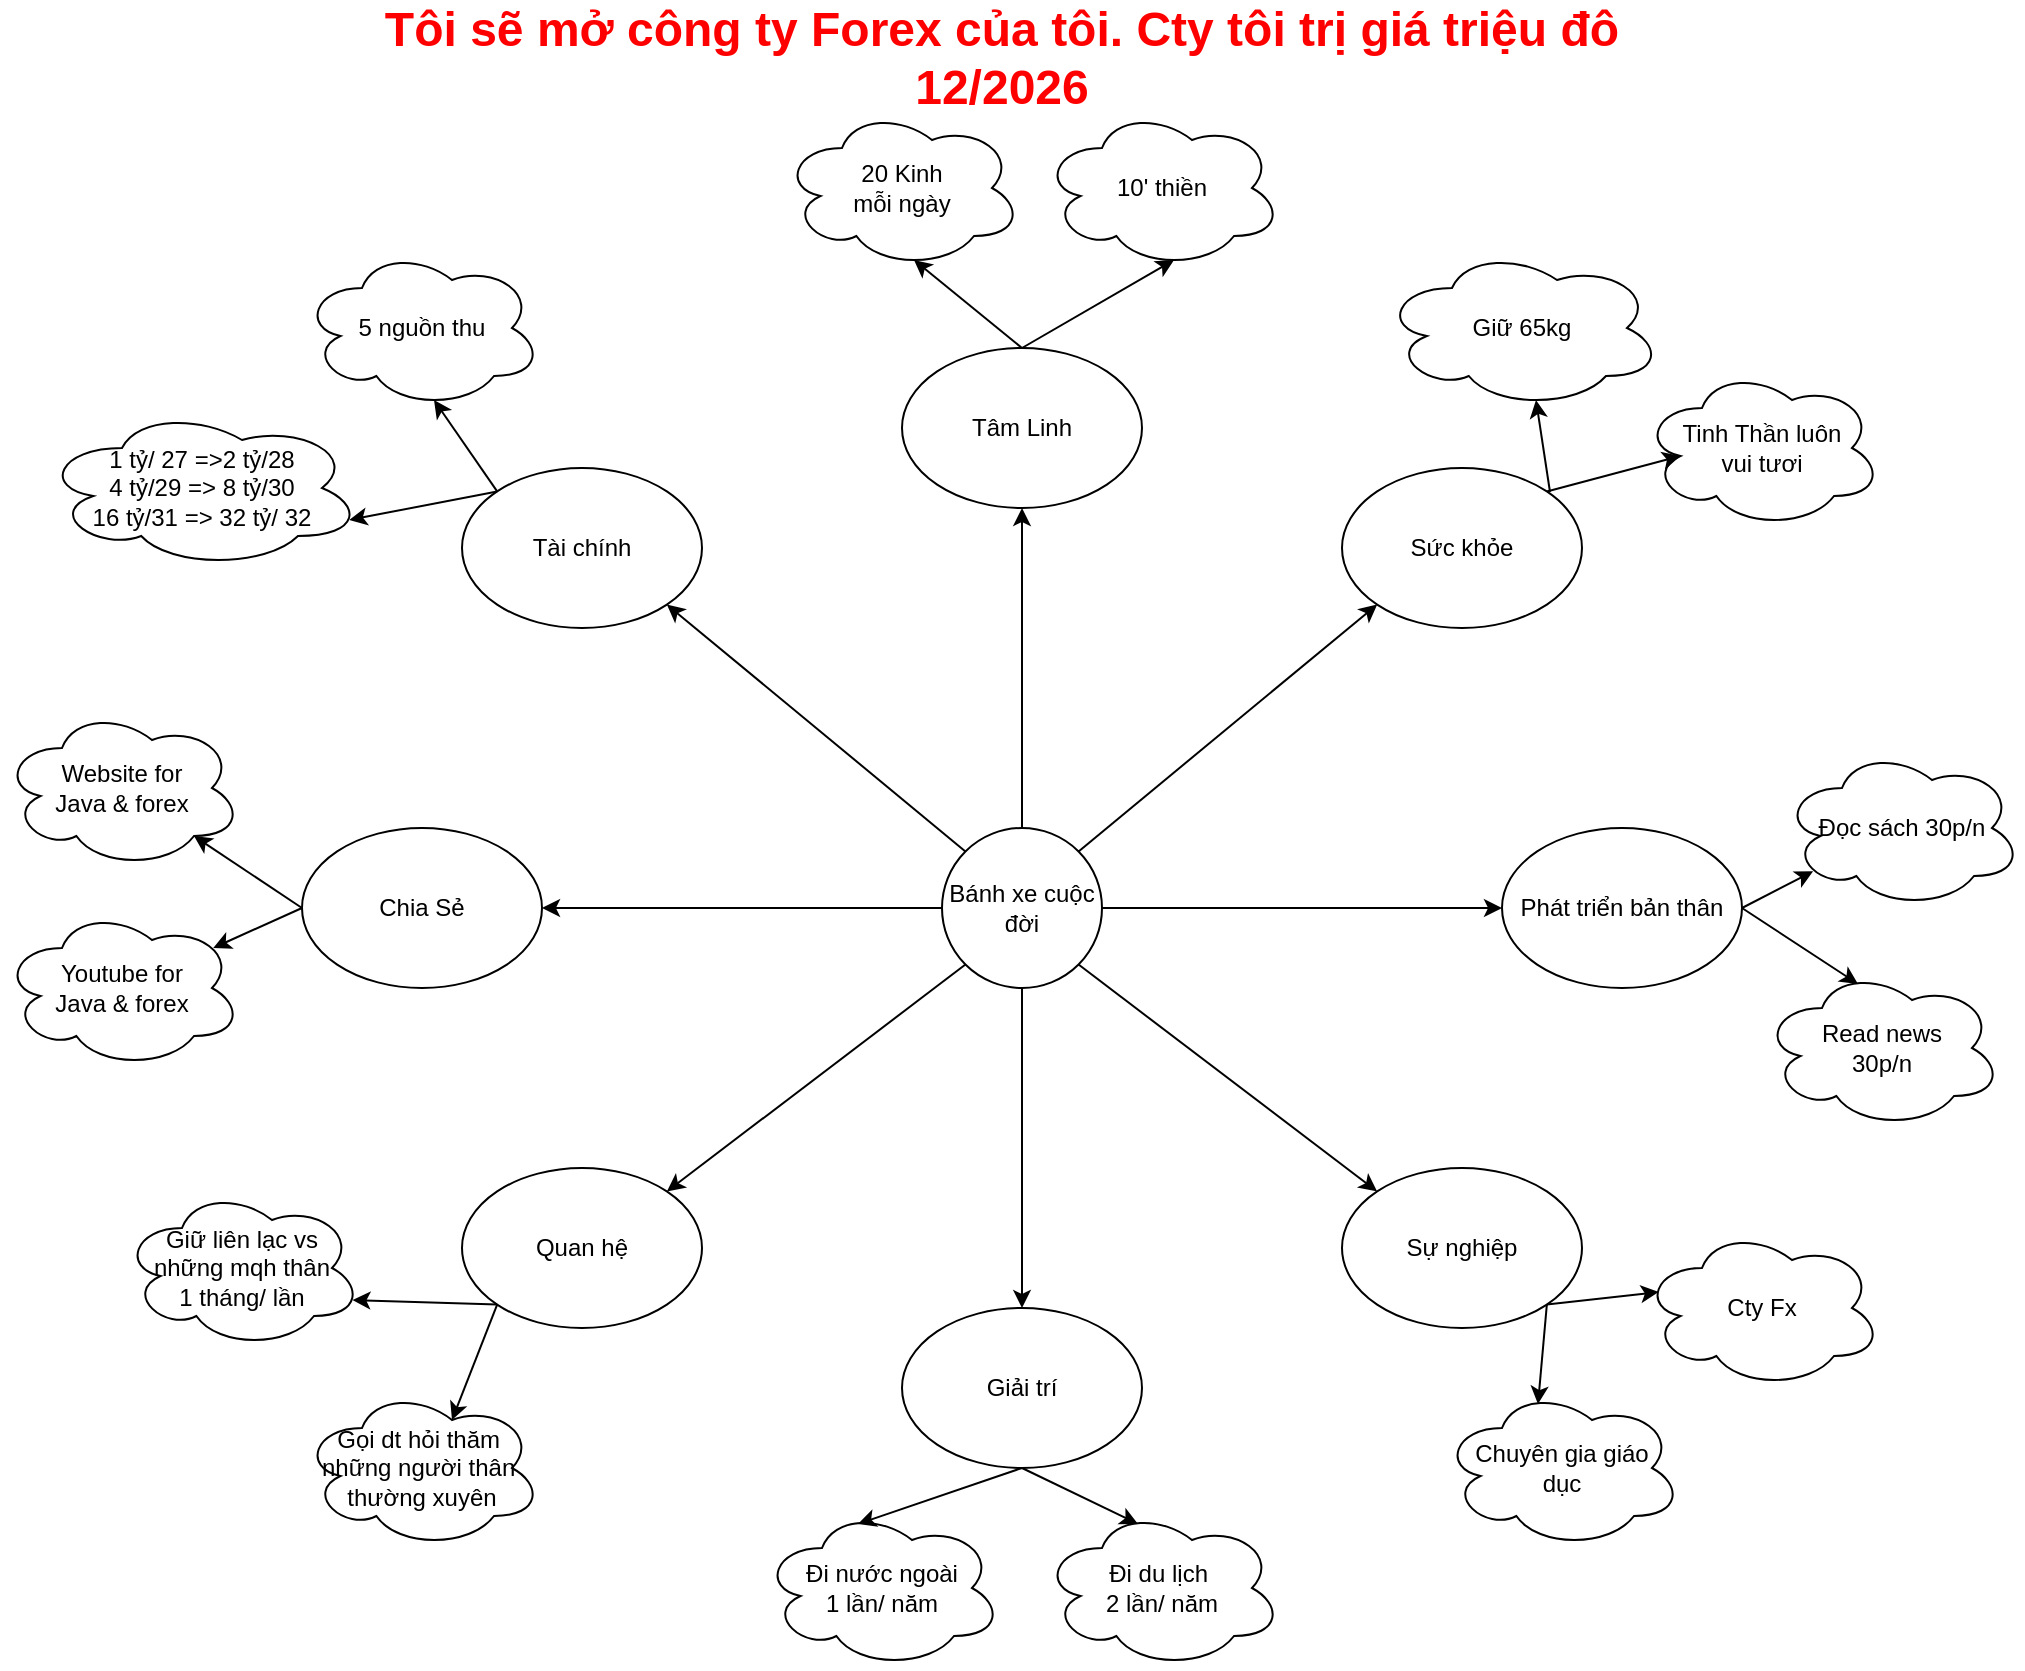 <mxfile version="24.7.12" pages="3">
  <diagram id="IhKAoPoE0tZihIorcKFJ" name="Tổng quát">
    <mxGraphModel dx="1644" dy="1522" grid="1" gridSize="10" guides="1" tooltips="1" connect="1" arrows="1" fold="1" page="1" pageScale="1" pageWidth="850" pageHeight="1100" math="0" shadow="0">
      <root>
        <mxCell id="oIVjYY7uEm0dZzIf-1jH-0" />
        <mxCell id="oIVjYY7uEm0dZzIf-1jH-1" parent="oIVjYY7uEm0dZzIf-1jH-0" />
        <mxCell id="oIVjYY7uEm0dZzIf-1jH-11" style="edgeStyle=orthogonalEdgeStyle;rounded=0;orthogonalLoop=1;jettySize=auto;html=1;entryX=0.5;entryY=1;entryDx=0;entryDy=0;" parent="oIVjYY7uEm0dZzIf-1jH-1" source="oIVjYY7uEm0dZzIf-1jH-2" target="oIVjYY7uEm0dZzIf-1jH-5" edge="1">
          <mxGeometry relative="1" as="geometry" />
        </mxCell>
        <mxCell id="oIVjYY7uEm0dZzIf-1jH-12" style="edgeStyle=orthogonalEdgeStyle;rounded=0;orthogonalLoop=1;jettySize=auto;html=1;entryX=0;entryY=0.5;entryDx=0;entryDy=0;" parent="oIVjYY7uEm0dZzIf-1jH-1" source="oIVjYY7uEm0dZzIf-1jH-2" target="oIVjYY7uEm0dZzIf-1jH-3" edge="1">
          <mxGeometry relative="1" as="geometry" />
        </mxCell>
        <mxCell id="oIVjYY7uEm0dZzIf-1jH-14" style="edgeStyle=orthogonalEdgeStyle;rounded=0;orthogonalLoop=1;jettySize=auto;html=1;" parent="oIVjYY7uEm0dZzIf-1jH-1" source="oIVjYY7uEm0dZzIf-1jH-2" target="oIVjYY7uEm0dZzIf-1jH-9" edge="1">
          <mxGeometry relative="1" as="geometry" />
        </mxCell>
        <mxCell id="oIVjYY7uEm0dZzIf-1jH-15" style="edgeStyle=orthogonalEdgeStyle;rounded=0;orthogonalLoop=1;jettySize=auto;html=1;entryX=1;entryY=0.5;entryDx=0;entryDy=0;" parent="oIVjYY7uEm0dZzIf-1jH-1" source="oIVjYY7uEm0dZzIf-1jH-2" target="oIVjYY7uEm0dZzIf-1jH-7" edge="1">
          <mxGeometry relative="1" as="geometry" />
        </mxCell>
        <mxCell id="oIVjYY7uEm0dZzIf-1jH-2" value="Bánh xe cuộc đời" style="ellipse;whiteSpace=wrap;html=1;aspect=fixed;" parent="oIVjYY7uEm0dZzIf-1jH-1" vertex="1">
          <mxGeometry x="400" y="360" width="80" height="80" as="geometry" />
        </mxCell>
        <mxCell id="oIVjYY7uEm0dZzIf-1jH-3" value="Phát triển bản thân" style="ellipse;whiteSpace=wrap;html=1;" parent="oIVjYY7uEm0dZzIf-1jH-1" vertex="1">
          <mxGeometry x="680" y="360" width="120" height="80" as="geometry" />
        </mxCell>
        <mxCell id="oIVjYY7uEm0dZzIf-1jH-4" value="Sức khỏe" style="ellipse;whiteSpace=wrap;html=1;" parent="oIVjYY7uEm0dZzIf-1jH-1" vertex="1">
          <mxGeometry x="600" y="180" width="120" height="80" as="geometry" />
        </mxCell>
        <mxCell id="oIVjYY7uEm0dZzIf-1jH-5" value="Tâm Linh" style="ellipse;whiteSpace=wrap;html=1;" parent="oIVjYY7uEm0dZzIf-1jH-1" vertex="1">
          <mxGeometry x="380" y="120" width="120" height="80" as="geometry" />
        </mxCell>
        <mxCell id="oIVjYY7uEm0dZzIf-1jH-6" value="Tài chính" style="ellipse;whiteSpace=wrap;html=1;" parent="oIVjYY7uEm0dZzIf-1jH-1" vertex="1">
          <mxGeometry x="160" y="180" width="120" height="80" as="geometry" />
        </mxCell>
        <mxCell id="oIVjYY7uEm0dZzIf-1jH-7" value="Chia Sẻ" style="ellipse;whiteSpace=wrap;html=1;" parent="oIVjYY7uEm0dZzIf-1jH-1" vertex="1">
          <mxGeometry x="80" y="360" width="120" height="80" as="geometry" />
        </mxCell>
        <mxCell id="oIVjYY7uEm0dZzIf-1jH-8" value="Quan hệ" style="ellipse;whiteSpace=wrap;html=1;" parent="oIVjYY7uEm0dZzIf-1jH-1" vertex="1">
          <mxGeometry x="160" y="530" width="120" height="80" as="geometry" />
        </mxCell>
        <mxCell id="oIVjYY7uEm0dZzIf-1jH-9" value="Giải trí" style="ellipse;whiteSpace=wrap;html=1;" parent="oIVjYY7uEm0dZzIf-1jH-1" vertex="1">
          <mxGeometry x="380" y="600" width="120" height="80" as="geometry" />
        </mxCell>
        <mxCell id="oIVjYY7uEm0dZzIf-1jH-10" value="Sự nghiệp" style="ellipse;whiteSpace=wrap;html=1;" parent="oIVjYY7uEm0dZzIf-1jH-1" vertex="1">
          <mxGeometry x="600" y="530" width="120" height="80" as="geometry" />
        </mxCell>
        <mxCell id="oIVjYY7uEm0dZzIf-1jH-16" value="" style="endArrow=classic;html=1;exitX=1;exitY=0;exitDx=0;exitDy=0;entryX=0;entryY=1;entryDx=0;entryDy=0;" parent="oIVjYY7uEm0dZzIf-1jH-1" source="oIVjYY7uEm0dZzIf-1jH-2" target="oIVjYY7uEm0dZzIf-1jH-4" edge="1">
          <mxGeometry width="50" height="50" relative="1" as="geometry">
            <mxPoint x="510" y="340" as="sourcePoint" />
            <mxPoint x="560" y="290" as="targetPoint" />
          </mxGeometry>
        </mxCell>
        <mxCell id="oIVjYY7uEm0dZzIf-1jH-17" value="" style="endArrow=classic;html=1;exitX=1;exitY=1;exitDx=0;exitDy=0;entryX=0;entryY=0;entryDx=0;entryDy=0;" parent="oIVjYY7uEm0dZzIf-1jH-1" source="oIVjYY7uEm0dZzIf-1jH-2" target="oIVjYY7uEm0dZzIf-1jH-10" edge="1">
          <mxGeometry width="50" height="50" relative="1" as="geometry">
            <mxPoint x="490.004" y="433.436" as="sourcePoint" />
            <mxPoint x="679.294" y="290.004" as="targetPoint" />
          </mxGeometry>
        </mxCell>
        <mxCell id="oIVjYY7uEm0dZzIf-1jH-18" value="" style="endArrow=classic;html=1;exitX=0;exitY=0;exitDx=0;exitDy=0;entryX=1;entryY=1;entryDx=0;entryDy=0;" parent="oIVjYY7uEm0dZzIf-1jH-1" source="oIVjYY7uEm0dZzIf-1jH-2" target="oIVjYY7uEm0dZzIf-1jH-6" edge="1">
          <mxGeometry width="50" height="50" relative="1" as="geometry">
            <mxPoint x="488.284" y="391.716" as="sourcePoint" />
            <mxPoint x="677.574" y="248.284" as="targetPoint" />
          </mxGeometry>
        </mxCell>
        <mxCell id="oIVjYY7uEm0dZzIf-1jH-19" value="" style="endArrow=classic;html=1;exitX=0;exitY=1;exitDx=0;exitDy=0;entryX=1;entryY=0;entryDx=0;entryDy=0;" parent="oIVjYY7uEm0dZzIf-1jH-1" source="oIVjYY7uEm0dZzIf-1jH-2" target="oIVjYY7uEm0dZzIf-1jH-8" edge="1">
          <mxGeometry width="50" height="50" relative="1" as="geometry">
            <mxPoint x="498.284" y="401.716" as="sourcePoint" />
            <mxPoint x="687.574" y="258.284" as="targetPoint" />
          </mxGeometry>
        </mxCell>
        <mxCell id="QVYhyQpB-hnWJUQwBfJ2-0" value="20&amp;nbsp;Kinh &lt;br&gt;mỗi ngày" style="ellipse;shape=cloud;whiteSpace=wrap;html=1;" parent="oIVjYY7uEm0dZzIf-1jH-1" vertex="1">
          <mxGeometry x="320" width="120" height="80" as="geometry" />
        </mxCell>
        <mxCell id="QVYhyQpB-hnWJUQwBfJ2-1" value="10&#39; thiền" style="ellipse;shape=cloud;whiteSpace=wrap;html=1;" parent="oIVjYY7uEm0dZzIf-1jH-1" vertex="1">
          <mxGeometry x="450" width="120" height="80" as="geometry" />
        </mxCell>
        <mxCell id="QVYhyQpB-hnWJUQwBfJ2-2" value="Tinh Thần luôn&lt;br&gt;vui tươi" style="ellipse;shape=cloud;whiteSpace=wrap;html=1;" parent="oIVjYY7uEm0dZzIf-1jH-1" vertex="1">
          <mxGeometry x="750" y="130" width="120" height="80" as="geometry" />
        </mxCell>
        <mxCell id="QVYhyQpB-hnWJUQwBfJ2-3" value="Giữ 65kg" style="ellipse;shape=cloud;whiteSpace=wrap;html=1;" parent="oIVjYY7uEm0dZzIf-1jH-1" vertex="1">
          <mxGeometry x="620" y="70" width="140" height="80" as="geometry" />
        </mxCell>
        <mxCell id="QVYhyQpB-hnWJUQwBfJ2-4" value="Read news &lt;br&gt;30p/n" style="ellipse;shape=cloud;whiteSpace=wrap;html=1;" parent="oIVjYY7uEm0dZzIf-1jH-1" vertex="1">
          <mxGeometry x="810" y="430" width="120" height="80" as="geometry" />
        </mxCell>
        <mxCell id="QVYhyQpB-hnWJUQwBfJ2-5" value="Đọc sách 30p/n&lt;br&gt;" style="ellipse;shape=cloud;whiteSpace=wrap;html=1;" parent="oIVjYY7uEm0dZzIf-1jH-1" vertex="1">
          <mxGeometry x="820" y="320" width="120" height="80" as="geometry" />
        </mxCell>
        <mxCell id="QVYhyQpB-hnWJUQwBfJ2-6" value="Chuyên gia giáo &lt;br&gt;dục" style="ellipse;shape=cloud;whiteSpace=wrap;html=1;" parent="oIVjYY7uEm0dZzIf-1jH-1" vertex="1">
          <mxGeometry x="650" y="640" width="120" height="80" as="geometry" />
        </mxCell>
        <mxCell id="QVYhyQpB-hnWJUQwBfJ2-7" value="Cty Fx" style="ellipse;shape=cloud;whiteSpace=wrap;html=1;" parent="oIVjYY7uEm0dZzIf-1jH-1" vertex="1">
          <mxGeometry x="750" y="560" width="120" height="80" as="geometry" />
        </mxCell>
        <mxCell id="QVYhyQpB-hnWJUQwBfJ2-8" value="Đi nước ngoài&lt;br&gt;1 lần/ năm" style="ellipse;shape=cloud;whiteSpace=wrap;html=1;" parent="oIVjYY7uEm0dZzIf-1jH-1" vertex="1">
          <mxGeometry x="310" y="700" width="120" height="80" as="geometry" />
        </mxCell>
        <mxCell id="QVYhyQpB-hnWJUQwBfJ2-9" value="Đi du lịch&amp;nbsp;&lt;br&gt;2 lần/ năm" style="ellipse;shape=cloud;whiteSpace=wrap;html=1;" parent="oIVjYY7uEm0dZzIf-1jH-1" vertex="1">
          <mxGeometry x="450" y="700" width="120" height="80" as="geometry" />
        </mxCell>
        <mxCell id="QVYhyQpB-hnWJUQwBfJ2-10" value="Giữ liên lạc vs&lt;br&gt;những mqh thân&lt;br&gt;1 tháng/ lần" style="ellipse;shape=cloud;whiteSpace=wrap;html=1;" parent="oIVjYY7uEm0dZzIf-1jH-1" vertex="1">
          <mxGeometry x="-10" y="540" width="120" height="80" as="geometry" />
        </mxCell>
        <mxCell id="QVYhyQpB-hnWJUQwBfJ2-11" value="Gọi dt hỏi thăm&amp;nbsp;&lt;br&gt;những người thân&amp;nbsp;&lt;br&gt;thường xuyên" style="ellipse;shape=cloud;whiteSpace=wrap;html=1;" parent="oIVjYY7uEm0dZzIf-1jH-1" vertex="1">
          <mxGeometry x="80" y="640" width="120" height="80" as="geometry" />
        </mxCell>
        <mxCell id="QVYhyQpB-hnWJUQwBfJ2-12" value="Website for&lt;br&gt;Java &amp;amp; forex" style="ellipse;shape=cloud;whiteSpace=wrap;html=1;" parent="oIVjYY7uEm0dZzIf-1jH-1" vertex="1">
          <mxGeometry x="-70" y="300" width="120" height="80" as="geometry" />
        </mxCell>
        <mxCell id="QVYhyQpB-hnWJUQwBfJ2-13" value="Youtube for&lt;br&gt;Java &amp;amp; forex" style="ellipse;shape=cloud;whiteSpace=wrap;html=1;" parent="oIVjYY7uEm0dZzIf-1jH-1" vertex="1">
          <mxGeometry x="-70" y="400" width="120" height="80" as="geometry" />
        </mxCell>
        <mxCell id="QVYhyQpB-hnWJUQwBfJ2-14" value="5 nguồn thu" style="ellipse;shape=cloud;whiteSpace=wrap;html=1;" parent="oIVjYY7uEm0dZzIf-1jH-1" vertex="1">
          <mxGeometry x="80" y="70" width="120" height="80" as="geometry" />
        </mxCell>
        <mxCell id="QVYhyQpB-hnWJUQwBfJ2-15" value="1 tỷ/ 27 =&amp;gt;2 tỷ/28&lt;br&gt;4 tỷ/29 =&amp;gt; 8 tỷ/30&lt;br&gt;16 tỷ/31 =&amp;gt; 32 tỷ/ 32" style="ellipse;shape=cloud;whiteSpace=wrap;html=1;" parent="oIVjYY7uEm0dZzIf-1jH-1" vertex="1">
          <mxGeometry x="-50" y="150" width="160" height="80" as="geometry" />
        </mxCell>
        <mxCell id="bsY_A5dzssTWuJ1jJjyu-0" value="&lt;b&gt;&lt;font style=&quot;font-size: 24px&quot; color=&quot;#ff0000&quot;&gt;Tôi sẽ mở công ty Forex của tôi. Cty tôi trị giá triệu đô&lt;br&gt;12/2026&lt;br&gt;&lt;/font&gt;&lt;/b&gt;" style="text;html=1;strokeColor=none;fillColor=none;align=center;verticalAlign=middle;whiteSpace=wrap;rounded=0;" parent="oIVjYY7uEm0dZzIf-1jH-1" vertex="1">
          <mxGeometry x="30" y="-40" width="800" height="30" as="geometry" />
        </mxCell>
        <mxCell id="rhFgT5BrtLEStSELpOBp-2" value="" style="endArrow=classic;html=1;rounded=0;fontSize=18;fontColor=#FF0000;exitX=0.5;exitY=0;exitDx=0;exitDy=0;entryX=0.55;entryY=0.95;entryDx=0;entryDy=0;entryPerimeter=0;" parent="oIVjYY7uEm0dZzIf-1jH-1" source="oIVjYY7uEm0dZzIf-1jH-5" target="QVYhyQpB-hnWJUQwBfJ2-0" edge="1">
          <mxGeometry width="50" height="50" relative="1" as="geometry">
            <mxPoint x="410" y="220" as="sourcePoint" />
            <mxPoint x="460" y="170" as="targetPoint" />
          </mxGeometry>
        </mxCell>
        <mxCell id="rhFgT5BrtLEStSELpOBp-3" value="" style="endArrow=classic;html=1;rounded=0;fontSize=18;fontColor=#FF0000;exitX=0.5;exitY=0;exitDx=0;exitDy=0;entryX=0.55;entryY=0.95;entryDx=0;entryDy=0;entryPerimeter=0;" parent="oIVjYY7uEm0dZzIf-1jH-1" source="oIVjYY7uEm0dZzIf-1jH-5" target="QVYhyQpB-hnWJUQwBfJ2-1" edge="1">
          <mxGeometry width="50" height="50" relative="1" as="geometry">
            <mxPoint x="450" y="130" as="sourcePoint" />
            <mxPoint x="396" y="86" as="targetPoint" />
          </mxGeometry>
        </mxCell>
        <mxCell id="rhFgT5BrtLEStSELpOBp-4" value="" style="endArrow=classic;html=1;rounded=0;fontSize=18;fontColor=#FF0000;exitX=0.5;exitY=0;exitDx=0;exitDy=0;entryX=0.55;entryY=0.95;entryDx=0;entryDy=0;entryPerimeter=0;" parent="oIVjYY7uEm0dZzIf-1jH-1" target="QVYhyQpB-hnWJUQwBfJ2-3" edge="1">
          <mxGeometry width="50" height="50" relative="1" as="geometry">
            <mxPoint x="704" y="192" as="sourcePoint" />
            <mxPoint x="650" y="148" as="targetPoint" />
          </mxGeometry>
        </mxCell>
        <mxCell id="rhFgT5BrtLEStSELpOBp-6" value="" style="endArrow=classic;html=1;rounded=0;fontSize=18;fontColor=#FF0000;exitX=1;exitY=0;exitDx=0;exitDy=0;entryX=0.16;entryY=0.55;entryDx=0;entryDy=0;entryPerimeter=0;" parent="oIVjYY7uEm0dZzIf-1jH-1" source="oIVjYY7uEm0dZzIf-1jH-4" target="QVYhyQpB-hnWJUQwBfJ2-2" edge="1">
          <mxGeometry width="50" height="50" relative="1" as="geometry">
            <mxPoint x="710" y="190" as="sourcePoint" />
            <mxPoint x="770" y="130" as="targetPoint" />
          </mxGeometry>
        </mxCell>
        <mxCell id="rhFgT5BrtLEStSELpOBp-7" value="" style="endArrow=classic;html=1;rounded=0;fontSize=18;fontColor=#FF0000;entryX=0.13;entryY=0.77;entryDx=0;entryDy=0;entryPerimeter=0;" parent="oIVjYY7uEm0dZzIf-1jH-1" target="QVYhyQpB-hnWJUQwBfJ2-5" edge="1">
          <mxGeometry width="50" height="50" relative="1" as="geometry">
            <mxPoint x="800" y="400" as="sourcePoint" />
            <mxPoint x="850" y="350" as="targetPoint" />
          </mxGeometry>
        </mxCell>
        <mxCell id="rhFgT5BrtLEStSELpOBp-8" value="" style="endArrow=classic;html=1;rounded=0;fontSize=18;fontColor=#FF0000;entryX=0.4;entryY=0.1;entryDx=0;entryDy=0;entryPerimeter=0;exitX=1;exitY=0.5;exitDx=0;exitDy=0;" parent="oIVjYY7uEm0dZzIf-1jH-1" source="oIVjYY7uEm0dZzIf-1jH-3" target="QVYhyQpB-hnWJUQwBfJ2-4" edge="1">
          <mxGeometry width="50" height="50" relative="1" as="geometry">
            <mxPoint x="810" y="440" as="sourcePoint" />
            <mxPoint x="860" y="390" as="targetPoint" />
          </mxGeometry>
        </mxCell>
        <mxCell id="rhFgT5BrtLEStSELpOBp-9" value="" style="endArrow=classic;html=1;rounded=0;fontSize=18;fontColor=#FF0000;exitX=1;exitY=1;exitDx=0;exitDy=0;entryX=0.07;entryY=0.4;entryDx=0;entryDy=0;entryPerimeter=0;" parent="oIVjYY7uEm0dZzIf-1jH-1" source="oIVjYY7uEm0dZzIf-1jH-10" target="QVYhyQpB-hnWJUQwBfJ2-7" edge="1">
          <mxGeometry width="50" height="50" relative="1" as="geometry">
            <mxPoint x="740" y="540" as="sourcePoint" />
            <mxPoint x="790" y="490" as="targetPoint" />
          </mxGeometry>
        </mxCell>
        <mxCell id="rhFgT5BrtLEStSELpOBp-10" value="" style="endArrow=classic;html=1;rounded=0;fontSize=18;fontColor=#FF0000;entryX=0.4;entryY=0.1;entryDx=0;entryDy=0;entryPerimeter=0;exitX=1;exitY=1;exitDx=0;exitDy=0;" parent="oIVjYY7uEm0dZzIf-1jH-1" source="oIVjYY7uEm0dZzIf-1jH-10" target="QVYhyQpB-hnWJUQwBfJ2-6" edge="1">
          <mxGeometry width="50" height="50" relative="1" as="geometry">
            <mxPoint x="410" y="620" as="sourcePoint" />
            <mxPoint x="460" y="570" as="targetPoint" />
          </mxGeometry>
        </mxCell>
        <mxCell id="rhFgT5BrtLEStSELpOBp-11" value="" style="endArrow=classic;html=1;rounded=0;fontSize=18;fontColor=#FF0000;entryX=0.4;entryY=0.1;entryDx=0;entryDy=0;entryPerimeter=0;exitX=0.5;exitY=1;exitDx=0;exitDy=0;" parent="oIVjYY7uEm0dZzIf-1jH-1" source="oIVjYY7uEm0dZzIf-1jH-9" target="QVYhyQpB-hnWJUQwBfJ2-9" edge="1">
          <mxGeometry width="50" height="50" relative="1" as="geometry">
            <mxPoint x="410" y="620" as="sourcePoint" />
            <mxPoint x="460" y="570" as="targetPoint" />
          </mxGeometry>
        </mxCell>
        <mxCell id="rhFgT5BrtLEStSELpOBp-12" value="" style="endArrow=classic;html=1;rounded=0;fontSize=18;fontColor=#FF0000;entryX=0.4;entryY=0.1;entryDx=0;entryDy=0;entryPerimeter=0;exitX=0.5;exitY=1;exitDx=0;exitDy=0;" parent="oIVjYY7uEm0dZzIf-1jH-1" source="oIVjYY7uEm0dZzIf-1jH-9" target="QVYhyQpB-hnWJUQwBfJ2-8" edge="1">
          <mxGeometry width="50" height="50" relative="1" as="geometry">
            <mxPoint x="410" y="620" as="sourcePoint" />
            <mxPoint x="460" y="570" as="targetPoint" />
          </mxGeometry>
        </mxCell>
        <mxCell id="rhFgT5BrtLEStSELpOBp-13" value="" style="endArrow=classic;html=1;rounded=0;fontSize=18;fontColor=#FF0000;exitX=0;exitY=1;exitDx=0;exitDy=0;entryX=0.625;entryY=0.2;entryDx=0;entryDy=0;entryPerimeter=0;" parent="oIVjYY7uEm0dZzIf-1jH-1" source="oIVjYY7uEm0dZzIf-1jH-8" target="QVYhyQpB-hnWJUQwBfJ2-11" edge="1">
          <mxGeometry width="50" height="50" relative="1" as="geometry">
            <mxPoint x="410" y="620" as="sourcePoint" />
            <mxPoint x="460" y="570" as="targetPoint" />
          </mxGeometry>
        </mxCell>
        <mxCell id="rhFgT5BrtLEStSELpOBp-14" value="" style="endArrow=classic;html=1;rounded=0;fontSize=18;fontColor=#FF0000;exitX=0;exitY=1;exitDx=0;exitDy=0;entryX=0.96;entryY=0.7;entryDx=0;entryDy=0;entryPerimeter=0;" parent="oIVjYY7uEm0dZzIf-1jH-1" source="oIVjYY7uEm0dZzIf-1jH-8" target="QVYhyQpB-hnWJUQwBfJ2-10" edge="1">
          <mxGeometry width="50" height="50" relative="1" as="geometry">
            <mxPoint x="410" y="620" as="sourcePoint" />
            <mxPoint x="460" y="570" as="targetPoint" />
          </mxGeometry>
        </mxCell>
        <mxCell id="rhFgT5BrtLEStSELpOBp-15" value="" style="endArrow=classic;html=1;rounded=0;fontSize=18;fontColor=#FF0000;exitX=0;exitY=0.5;exitDx=0;exitDy=0;entryX=0.88;entryY=0.25;entryDx=0;entryDy=0;entryPerimeter=0;" parent="oIVjYY7uEm0dZzIf-1jH-1" source="oIVjYY7uEm0dZzIf-1jH-7" target="QVYhyQpB-hnWJUQwBfJ2-13" edge="1">
          <mxGeometry width="50" height="50" relative="1" as="geometry">
            <mxPoint x="410" y="320" as="sourcePoint" />
            <mxPoint x="460" y="270" as="targetPoint" />
          </mxGeometry>
        </mxCell>
        <mxCell id="rhFgT5BrtLEStSELpOBp-16" value="" style="endArrow=classic;html=1;rounded=0;fontSize=18;fontColor=#FF0000;exitX=0;exitY=0.5;exitDx=0;exitDy=0;entryX=0.8;entryY=0.8;entryDx=0;entryDy=0;entryPerimeter=0;" parent="oIVjYY7uEm0dZzIf-1jH-1" source="oIVjYY7uEm0dZzIf-1jH-7" target="QVYhyQpB-hnWJUQwBfJ2-12" edge="1">
          <mxGeometry width="50" height="50" relative="1" as="geometry">
            <mxPoint x="90" y="360" as="sourcePoint" />
            <mxPoint x="140" y="310" as="targetPoint" />
          </mxGeometry>
        </mxCell>
        <mxCell id="rhFgT5BrtLEStSELpOBp-17" value="" style="endArrow=classic;html=1;rounded=0;fontSize=18;fontColor=#FF0000;exitX=0;exitY=0;exitDx=0;exitDy=0;entryX=0.96;entryY=0.7;entryDx=0;entryDy=0;entryPerimeter=0;" parent="oIVjYY7uEm0dZzIf-1jH-1" source="oIVjYY7uEm0dZzIf-1jH-6" target="QVYhyQpB-hnWJUQwBfJ2-15" edge="1">
          <mxGeometry width="50" height="50" relative="1" as="geometry">
            <mxPoint x="410" y="320" as="sourcePoint" />
            <mxPoint x="460" y="270" as="targetPoint" />
          </mxGeometry>
        </mxCell>
        <mxCell id="rhFgT5BrtLEStSELpOBp-18" value="" style="endArrow=classic;html=1;rounded=0;fontSize=18;fontColor=#FF0000;exitX=0;exitY=0;exitDx=0;exitDy=0;entryX=0.55;entryY=0.95;entryDx=0;entryDy=0;entryPerimeter=0;" parent="oIVjYY7uEm0dZzIf-1jH-1" source="oIVjYY7uEm0dZzIf-1jH-6" target="QVYhyQpB-hnWJUQwBfJ2-14" edge="1">
          <mxGeometry width="50" height="50" relative="1" as="geometry">
            <mxPoint x="220" y="170" as="sourcePoint" />
            <mxPoint x="270" y="120" as="targetPoint" />
          </mxGeometry>
        </mxCell>
      </root>
    </mxGraphModel>
  </diagram>
  <diagram id="fzwqWTzXhX1J5zMu2Ijj" name="Chi Tiết">
    <mxGraphModel dx="1034" dy="1522" grid="1" gridSize="10" guides="1" tooltips="1" connect="1" arrows="1" fold="1" page="1" pageScale="1" pageWidth="850" pageHeight="1100" math="0" shadow="0">
      <root>
        <mxCell id="cLIWXOucjfkJkp2h_SFB-0" />
        <mxCell id="cLIWXOucjfkJkp2h_SFB-1" parent="cLIWXOucjfkJkp2h_SFB-0" />
        <mxCell id="JViX6E7lW5uzwaHUk6LS-9" style="edgeStyle=orthogonalEdgeStyle;rounded=0;orthogonalLoop=1;jettySize=auto;html=1;exitX=1;exitY=0.5;exitDx=0;exitDy=0;entryX=0;entryY=0.5;entryDx=0;entryDy=0;" parent="cLIWXOucjfkJkp2h_SFB-1" source="cLIWXOucjfkJkp2h_SFB-2" target="cLIWXOucjfkJkp2h_SFB-5" edge="1">
          <mxGeometry relative="1" as="geometry" />
        </mxCell>
        <mxCell id="JViX6E7lW5uzwaHUk6LS-10" style="edgeStyle=orthogonalEdgeStyle;rounded=0;orthogonalLoop=1;jettySize=auto;html=1;exitX=0;exitY=0.5;exitDx=0;exitDy=0;entryX=0;entryY=0.5;entryDx=0;entryDy=0;" parent="cLIWXOucjfkJkp2h_SFB-1" source="JViX6E7lW5uzwaHUk6LS-0" target="cLIWXOucjfkJkp2h_SFB-3" edge="1">
          <mxGeometry relative="1" as="geometry">
            <Array as="points">
              <mxPoint x="270" y="280" />
              <mxPoint x="270" y="170" />
            </Array>
          </mxGeometry>
        </mxCell>
        <mxCell id="cLIWXOucjfkJkp2h_SFB-2" value="Senior JAVA" style="rounded=0;whiteSpace=wrap;html=1;" parent="cLIWXOucjfkJkp2h_SFB-1" vertex="1">
          <mxGeometry x="60" y="140" width="120" height="60" as="geometry" />
        </mxCell>
        <mxCell id="cLIWXOucjfkJkp2h_SFB-3" value="Trader forex" style="rounded=0;whiteSpace=wrap;html=1;" parent="cLIWXOucjfkJkp2h_SFB-1" vertex="1">
          <mxGeometry x="360" y="140" width="120" height="60" as="geometry" />
        </mxCell>
        <mxCell id="cLIWXOucjfkJkp2h_SFB-5" value="Chia sẻ JAVA &amp;amp; FX" style="rounded=0;whiteSpace=wrap;html=1;" parent="cLIWXOucjfkJkp2h_SFB-1" vertex="1">
          <mxGeometry x="360" y="30" width="120" height="60" as="geometry" />
        </mxCell>
        <mxCell id="JViX6E7lW5uzwaHUk6LS-15" style="edgeStyle=orthogonalEdgeStyle;rounded=0;orthogonalLoop=1;jettySize=auto;html=1;exitX=1;exitY=0.5;exitDx=0;exitDy=0;entryX=0;entryY=0.5;entryDx=0;entryDy=0;" parent="cLIWXOucjfkJkp2h_SFB-1" source="cLIWXOucjfkJkp2h_SFB-6" target="JViX6E7lW5uzwaHUk6LS-13" edge="1">
          <mxGeometry relative="1" as="geometry" />
        </mxCell>
        <mxCell id="cLIWXOucjfkJkp2h_SFB-6" value="Giáo Dục Trade" style="rounded=0;whiteSpace=wrap;html=1;" parent="cLIWXOucjfkJkp2h_SFB-1" vertex="1">
          <mxGeometry x="620" y="200" width="120" height="60" as="geometry" />
        </mxCell>
        <mxCell id="_duYhDSYcmQhYfucXR_f-0" value="Viết BOT đơn giản lắm, ai cũng có thể học và viết được. Nhưng cần phải tạo hệ thống server và quảng bá thì cần trình độ cao hơn." style="text;html=1;strokeColor=none;fillColor=none;align=center;verticalAlign=middle;whiteSpace=wrap;rounded=0;" parent="cLIWXOucjfkJkp2h_SFB-1" vertex="1">
          <mxGeometry x="600" y="130" width="650" height="30" as="geometry" />
        </mxCell>
        <mxCell id="JViX6E7lW5uzwaHUk6LS-0" value="Viết Bot Forex" style="rounded=0;whiteSpace=wrap;html=1;" parent="cLIWXOucjfkJkp2h_SFB-1" vertex="1">
          <mxGeometry x="360" y="250" width="120" height="60" as="geometry" />
        </mxCell>
        <mxCell id="JViX6E7lW5uzwaHUk6LS-1" value="Wordpress cource" style="rounded=0;whiteSpace=wrap;html=1;" parent="cLIWXOucjfkJkp2h_SFB-1" vertex="1">
          <mxGeometry x="30" y="590" width="120" height="60" as="geometry" />
        </mxCell>
        <mxCell id="JViX6E7lW5uzwaHUk6LS-2" value="Java SE" style="rounded=0;whiteSpace=wrap;html=1;" parent="cLIWXOucjfkJkp2h_SFB-1" vertex="1">
          <mxGeometry x="280" y="550" width="120" height="60" as="geometry" />
        </mxCell>
        <mxCell id="JViX6E7lW5uzwaHUk6LS-3" value="Java EE" style="rounded=0;whiteSpace=wrap;html=1;" parent="cLIWXOucjfkJkp2h_SFB-1" vertex="1">
          <mxGeometry x="280" y="630" width="120" height="60" as="geometry" />
        </mxCell>
        <mxCell id="JViX6E7lW5uzwaHUk6LS-4" value="Spring Framework: Boot, JPA, hibernate" style="rounded=0;whiteSpace=wrap;html=1;" parent="cLIWXOucjfkJkp2h_SFB-1" vertex="1">
          <mxGeometry x="280" y="720" width="120" height="60" as="geometry" />
        </mxCell>
        <mxCell id="JViX6E7lW5uzwaHUk6LS-5" value="DB: Mysql, oracle, SQL, Postgres, Mongo, Dynamo, Redis" style="rounded=0;whiteSpace=wrap;html=1;" parent="cLIWXOucjfkJkp2h_SFB-1" vertex="1">
          <mxGeometry x="280" y="800" width="120" height="60" as="geometry" />
        </mxCell>
        <mxCell id="JViX6E7lW5uzwaHUk6LS-6" value="Message broker" style="rounded=0;whiteSpace=wrap;html=1;" parent="cLIWXOucjfkJkp2h_SFB-1" vertex="1">
          <mxGeometry x="280" y="880" width="120" height="60" as="geometry" />
        </mxCell>
        <mxCell id="JViX6E7lW5uzwaHUk6LS-7" value="Deployment" style="rounded=0;whiteSpace=wrap;html=1;" parent="cLIWXOucjfkJkp2h_SFB-1" vertex="1">
          <mxGeometry x="280" y="960" width="120" height="60" as="geometry" />
        </mxCell>
        <mxCell id="JViX6E7lW5uzwaHUk6LS-11" value="" style="endArrow=classic;html=1;rounded=0;entryX=0;entryY=0.5;entryDx=0;entryDy=0;exitX=1;exitY=0.5;exitDx=0;exitDy=0;" parent="cLIWXOucjfkJkp2h_SFB-1" source="cLIWXOucjfkJkp2h_SFB-3" target="cLIWXOucjfkJkp2h_SFB-6" edge="1">
          <mxGeometry width="50" height="50" relative="1" as="geometry">
            <mxPoint x="400" y="300" as="sourcePoint" />
            <mxPoint x="450" y="250" as="targetPoint" />
          </mxGeometry>
        </mxCell>
        <mxCell id="JViX6E7lW5uzwaHUk6LS-12" value="" style="endArrow=classic;html=1;rounded=0;entryX=0;entryY=0.5;entryDx=0;entryDy=0;exitX=1;exitY=0.5;exitDx=0;exitDy=0;" parent="cLIWXOucjfkJkp2h_SFB-1" source="JViX6E7lW5uzwaHUk6LS-0" target="cLIWXOucjfkJkp2h_SFB-6" edge="1">
          <mxGeometry width="50" height="50" relative="1" as="geometry">
            <mxPoint x="400" y="300" as="sourcePoint" />
            <mxPoint x="450" y="250" as="targetPoint" />
          </mxGeometry>
        </mxCell>
        <mxCell id="JViX6E7lW5uzwaHUk6LS-13" value="- FOREX SOLUTIONS COMPANY&lt;br&gt;- THE FIRST MILLION" style="rounded=0;whiteSpace=wrap;html=1;" parent="cLIWXOucjfkJkp2h_SFB-1" vertex="1">
          <mxGeometry x="790" y="200" width="130" height="60" as="geometry" />
        </mxCell>
        <mxCell id="JViX6E7lW5uzwaHUk6LS-16" value="&lt;h1&gt;GD1: 01/22 - 01/23 Tích lũy &amp;amp; Đầu tư&lt;/h1&gt;&lt;p&gt;Tích lũy kiến thức: Java + Wordpress&lt;/p&gt;&lt;p&gt;Tích lũy tiền từ 50tr/tháng và các mối quan hệ&lt;/p&gt;&lt;p&gt;Đầu tư: Forex, BDS, Coin, Chứng khoán&lt;/p&gt;" style="text;html=1;strokeColor=none;fillColor=none;spacing=5;spacingTop=-20;whiteSpace=wrap;overflow=hidden;rounded=0;" parent="cLIWXOucjfkJkp2h_SFB-1" vertex="1">
          <mxGeometry x="25" y="310" width="215" height="180" as="geometry" />
        </mxCell>
        <mxCell id="JViX6E7lW5uzwaHUk6LS-18" value="&lt;h1&gt;GD2: 01/23 - 01/25 Học trade &amp;amp; Code Fx&lt;/h1&gt;&lt;p&gt;Trade course và&amp;nbsp;&lt;span&gt;Code Robot trade&lt;/span&gt;&lt;/p&gt;&lt;p&gt;&lt;span&gt;Tích lũy tiền từ 100tr/tháng&lt;/span&gt;&lt;/p&gt;&lt;p&gt;Đầu tư: Forex, BDS, Coin, Chứng khoán&lt;br&gt;&lt;/p&gt;" style="text;html=1;strokeColor=none;fillColor=none;spacing=5;spacingTop=-20;whiteSpace=wrap;overflow=hidden;rounded=0;" parent="cLIWXOucjfkJkp2h_SFB-1" vertex="1">
          <mxGeometry x="320" y="311" width="245" height="179" as="geometry" />
        </mxCell>
        <mxCell id="JViX6E7lW5uzwaHUk6LS-19" value="&lt;h1&gt;GD3: 01/25 - 01/27 Xây Dựng Cty FX&lt;/h1&gt;&lt;p&gt;- Nghỉ công việc Java để start up&lt;br&gt;- Tuyển dụng đội ngũ, quảng bá thương hiệu. Luật, và các vấn để liên quan.&lt;/p&gt;&lt;p&gt;- Tích lũy tiền từ 200tr/tháng&lt;/p&gt;&lt;p&gt;- Đầu tư: Forex, BDS, Coin, Chứng khoán&lt;br&gt;&lt;/p&gt;" style="text;html=1;strokeColor=none;fillColor=none;spacing=5;spacingTop=-20;whiteSpace=wrap;overflow=hidden;rounded=0;" parent="cLIWXOucjfkJkp2h_SFB-1" vertex="1">
          <mxGeometry x="650" y="310" width="230" height="190" as="geometry" />
        </mxCell>
        <mxCell id="JViX6E7lW5uzwaHUk6LS-20" value="&lt;b&gt;&lt;font style=&quot;font-size: 24px&quot; color=&quot;#ff0000&quot;&gt;Tôi sẽ mở công ty Forex của tôi. Cty tôi trị giá triệu đô&lt;br&gt;01/2027&lt;br&gt;&lt;/font&gt;&lt;/b&gt;" style="text;html=1;strokeColor=none;fillColor=none;align=center;verticalAlign=middle;whiteSpace=wrap;rounded=0;" parent="cLIWXOucjfkJkp2h_SFB-1" vertex="1">
          <mxGeometry x="30" y="-40" width="800" height="30" as="geometry" />
        </mxCell>
        <mxCell id="JViX6E7lW5uzwaHUk6LS-23" style="edgeStyle=orthogonalEdgeStyle;rounded=0;orthogonalLoop=1;jettySize=auto;html=1;exitX=0.5;exitY=0;exitDx=0;exitDy=0;entryX=0.5;entryY=1;entryDx=0;entryDy=0;fontSize=24;fontColor=#FF0000;" parent="cLIWXOucjfkJkp2h_SFB-1" source="JViX6E7lW5uzwaHUk6LS-22" target="JViX6E7lW5uzwaHUk6LS-1" edge="1">
          <mxGeometry relative="1" as="geometry" />
        </mxCell>
        <mxCell id="JViX6E7lW5uzwaHUk6LS-22" value="Senior JAVA" style="rounded=0;whiteSpace=wrap;html=1;" parent="cLIWXOucjfkJkp2h_SFB-1" vertex="1">
          <mxGeometry x="30" y="750" width="120" height="60" as="geometry" />
        </mxCell>
        <mxCell id="JViX6E7lW5uzwaHUk6LS-24" value="" style="endArrow=classic;html=1;rounded=0;fontSize=24;fontColor=#FF0000;entryX=0;entryY=0.5;entryDx=0;entryDy=0;" parent="cLIWXOucjfkJkp2h_SFB-1" target="JViX6E7lW5uzwaHUk6LS-2" edge="1">
          <mxGeometry width="50" height="50" relative="1" as="geometry">
            <mxPoint x="150" y="780" as="sourcePoint" />
            <mxPoint x="200" y="730" as="targetPoint" />
          </mxGeometry>
        </mxCell>
        <mxCell id="JViX6E7lW5uzwaHUk6LS-25" value="" style="endArrow=classic;html=1;rounded=0;fontSize=24;fontColor=#FF0000;entryX=0;entryY=0.5;entryDx=0;entryDy=0;exitX=1;exitY=0.5;exitDx=0;exitDy=0;" parent="cLIWXOucjfkJkp2h_SFB-1" source="JViX6E7lW5uzwaHUk6LS-22" target="JViX6E7lW5uzwaHUk6LS-3" edge="1">
          <mxGeometry width="50" height="50" relative="1" as="geometry">
            <mxPoint x="160" y="790" as="sourcePoint" />
            <mxPoint x="290" y="590" as="targetPoint" />
          </mxGeometry>
        </mxCell>
        <mxCell id="JViX6E7lW5uzwaHUk6LS-26" value="" style="endArrow=classic;html=1;rounded=0;fontSize=24;fontColor=#FF0000;entryX=0;entryY=0.5;entryDx=0;entryDy=0;" parent="cLIWXOucjfkJkp2h_SFB-1" target="JViX6E7lW5uzwaHUk6LS-4" edge="1">
          <mxGeometry width="50" height="50" relative="1" as="geometry">
            <mxPoint x="150" y="780" as="sourcePoint" />
            <mxPoint x="300" y="600" as="targetPoint" />
          </mxGeometry>
        </mxCell>
        <mxCell id="JViX6E7lW5uzwaHUk6LS-27" value="" style="endArrow=classic;html=1;rounded=0;fontSize=24;fontColor=#FF0000;entryX=0;entryY=0.5;entryDx=0;entryDy=0;" parent="cLIWXOucjfkJkp2h_SFB-1" target="JViX6E7lW5uzwaHUk6LS-5" edge="1">
          <mxGeometry width="50" height="50" relative="1" as="geometry">
            <mxPoint x="150" y="780" as="sourcePoint" />
            <mxPoint x="310" y="610" as="targetPoint" />
          </mxGeometry>
        </mxCell>
        <mxCell id="JViX6E7lW5uzwaHUk6LS-28" value="" style="endArrow=classic;html=1;rounded=0;fontSize=24;fontColor=#FF0000;entryX=0;entryY=0.5;entryDx=0;entryDy=0;" parent="cLIWXOucjfkJkp2h_SFB-1" target="JViX6E7lW5uzwaHUk6LS-6" edge="1">
          <mxGeometry width="50" height="50" relative="1" as="geometry">
            <mxPoint x="150" y="780" as="sourcePoint" />
            <mxPoint x="320" y="620" as="targetPoint" />
          </mxGeometry>
        </mxCell>
        <mxCell id="JViX6E7lW5uzwaHUk6LS-29" value="" style="endArrow=classic;html=1;rounded=0;fontSize=24;fontColor=#FF0000;entryX=0;entryY=0.5;entryDx=0;entryDy=0;exitX=1;exitY=0.5;exitDx=0;exitDy=0;" parent="cLIWXOucjfkJkp2h_SFB-1" source="JViX6E7lW5uzwaHUk6LS-22" target="JViX6E7lW5uzwaHUk6LS-7" edge="1">
          <mxGeometry width="50" height="50" relative="1" as="geometry">
            <mxPoint x="200" y="830" as="sourcePoint" />
            <mxPoint x="330" y="630" as="targetPoint" />
          </mxGeometry>
        </mxCell>
        <mxCell id="yCMi8IMOK49qRuQBBclT-0" value="&lt;font style=&quot;font-size: 18px&quot;&gt;Các nguồn thu: Lương cty, hoa hồng fx, lãi fx, chứng khoán, youtube &amp;amp; cource, BDS&lt;/font&gt;" style="text;html=1;strokeColor=none;fillColor=none;align=center;verticalAlign=middle;whiteSpace=wrap;rounded=0;fontSize=24;fontColor=#FF0000;" parent="cLIWXOucjfkJkp2h_SFB-1" vertex="1">
          <mxGeometry x="25" y="500" width="855" height="30" as="geometry" />
        </mxCell>
      </root>
    </mxGraphModel>
  </diagram>
  <diagram id="w0u45JNGSzn7q2OaYi-F" name="Page-3">
    <mxGraphModel dx="2441" dy="649" grid="1" gridSize="10" guides="1" tooltips="1" connect="1" arrows="1" fold="1" page="1" pageScale="1" pageWidth="850" pageHeight="1100" math="0" shadow="0">
      <root>
        <mxCell id="0" />
        <mxCell id="1" parent="0" />
        <mxCell id="ZXW5JQ_ntJX0bVy-ILBB-1" value="Tạo ra nguồn thu nhập khi đang ngủ" style="rounded=1;whiteSpace=wrap;html=1;" parent="1" vertex="1">
          <mxGeometry x="340" y="30" width="120" height="60" as="geometry" />
        </mxCell>
        <mxCell id="ZXW5JQ_ntJX0bVy-ILBB-54" style="edgeStyle=orthogonalEdgeStyle;rounded=0;orthogonalLoop=1;jettySize=auto;html=1;entryX=0;entryY=0.5;entryDx=0;entryDy=0;" parent="1" source="ZXW5JQ_ntJX0bVy-ILBB-2" target="ZXW5JQ_ntJX0bVy-ILBB-1" edge="1">
          <mxGeometry relative="1" as="geometry">
            <Array as="points">
              <mxPoint x="110" y="60" />
            </Array>
          </mxGeometry>
        </mxCell>
        <mxCell id="ZXW5JQ_ntJX0bVy-ILBB-2" value="&lt;div&gt;BDS cho thuê&lt;/div&gt;&lt;div&gt;(3 miếng)&lt;br&gt;&lt;/div&gt;" style="rounded=1;whiteSpace=wrap;html=1;" parent="1" vertex="1">
          <mxGeometry x="50" y="170" width="120" height="60" as="geometry" />
        </mxCell>
        <mxCell id="ZXW5JQ_ntJX0bVy-ILBB-55" style="edgeStyle=orthogonalEdgeStyle;rounded=0;orthogonalLoop=1;jettySize=auto;html=1;entryX=0.25;entryY=1;entryDx=0;entryDy=0;" parent="1" source="ZXW5JQ_ntJX0bVy-ILBB-3" target="ZXW5JQ_ntJX0bVy-ILBB-1" edge="1">
          <mxGeometry relative="1" as="geometry" />
        </mxCell>
        <mxCell id="ZXW5JQ_ntJX0bVy-ILBB-3" value="&lt;div&gt;Đầu tư chứng khoán&lt;/div&gt;(5 tỷ)" style="rounded=1;whiteSpace=wrap;html=1;" parent="1" vertex="1">
          <mxGeometry x="240" y="170" width="120" height="60" as="geometry" />
        </mxCell>
        <mxCell id="ZXW5JQ_ntJX0bVy-ILBB-56" style="edgeStyle=orthogonalEdgeStyle;rounded=0;orthogonalLoop=1;jettySize=auto;html=1;entryX=0.75;entryY=1;entryDx=0;entryDy=0;" parent="1" source="ZXW5JQ_ntJX0bVy-ILBB-4" target="ZXW5JQ_ntJX0bVy-ILBB-1" edge="1">
          <mxGeometry relative="1" as="geometry" />
        </mxCell>
        <mxCell id="ZXW5JQ_ntJX0bVy-ILBB-4" value="&lt;div&gt;Courses online&lt;/div&gt;(3 courses)" style="rounded=1;whiteSpace=wrap;html=1;" parent="1" vertex="1">
          <mxGeometry x="440" y="170" width="120" height="60" as="geometry" />
        </mxCell>
        <mxCell id="ZXW5JQ_ntJX0bVy-ILBB-57" style="edgeStyle=orthogonalEdgeStyle;rounded=0;orthogonalLoop=1;jettySize=auto;html=1;entryX=1;entryY=0.5;entryDx=0;entryDy=0;" parent="1" source="ZXW5JQ_ntJX0bVy-ILBB-5" target="ZXW5JQ_ntJX0bVy-ILBB-1" edge="1">
          <mxGeometry relative="1" as="geometry">
            <Array as="points">
              <mxPoint x="700" y="60" />
            </Array>
          </mxGeometry>
        </mxCell>
        <mxCell id="ZXW5JQ_ntJX0bVy-ILBB-5" value="&lt;div&gt;MMO&lt;/div&gt;(20tr/tháng)" style="rounded=1;whiteSpace=wrap;html=1;" parent="1" vertex="1">
          <mxGeometry x="640" y="170" width="120" height="60" as="geometry" />
        </mxCell>
        <mxCell id="ZXW5JQ_ntJX0bVy-ILBB-53" style="edgeStyle=orthogonalEdgeStyle;rounded=0;orthogonalLoop=1;jettySize=auto;html=1;entryX=0.5;entryY=1;entryDx=0;entryDy=0;" parent="1" source="ZXW5JQ_ntJX0bVy-ILBB-6" target="ZXW5JQ_ntJX0bVy-ILBB-2" edge="1">
          <mxGeometry relative="1" as="geometry" />
        </mxCell>
        <mxCell id="ZXW5JQ_ntJX0bVy-ILBB-6" value="&lt;div&gt;Mua chung cư, nhà đất.&lt;br&gt;&lt;/div&gt;" style="rounded=1;whiteSpace=wrap;html=1;" parent="1" vertex="1">
          <mxGeometry x="50" y="280" width="120" height="60" as="geometry" />
        </mxCell>
        <mxCell id="ZXW5JQ_ntJX0bVy-ILBB-52" style="edgeStyle=orthogonalEdgeStyle;rounded=0;orthogonalLoop=1;jettySize=auto;html=1;entryX=0.5;entryY=1;entryDx=0;entryDy=0;" parent="1" source="ZXW5JQ_ntJX0bVy-ILBB-7" target="ZXW5JQ_ntJX0bVy-ILBB-3" edge="1">
          <mxGeometry relative="1" as="geometry" />
        </mxCell>
        <mxCell id="ZXW5JQ_ntJX0bVy-ILBB-7" value="Lãi từ 15%/năm" style="rounded=1;whiteSpace=wrap;html=1;strokeColor=#CC0000;" parent="1" vertex="1">
          <mxGeometry x="240" y="280" width="120" height="60" as="geometry" />
        </mxCell>
        <mxCell id="ZXW5JQ_ntJX0bVy-ILBB-51" style="edgeStyle=orthogonalEdgeStyle;rounded=0;orthogonalLoop=1;jettySize=auto;html=1;entryX=0.5;entryY=1;entryDx=0;entryDy=0;" parent="1" source="ZXW5JQ_ntJX0bVy-ILBB-8" target="ZXW5JQ_ntJX0bVy-ILBB-4" edge="1">
          <mxGeometry relative="1" as="geometry" />
        </mxCell>
        <mxCell id="ZXW5JQ_ntJX0bVy-ILBB-8" value="Khóa học tính phí" style="rounded=1;whiteSpace=wrap;html=1;" parent="1" vertex="1">
          <mxGeometry x="440" y="280" width="120" height="60" as="geometry" />
        </mxCell>
        <mxCell id="ZXW5JQ_ntJX0bVy-ILBB-50" style="edgeStyle=orthogonalEdgeStyle;rounded=0;orthogonalLoop=1;jettySize=auto;html=1;entryX=0.5;entryY=1;entryDx=0;entryDy=0;" parent="1" source="ZXW5JQ_ntJX0bVy-ILBB-9" target="ZXW5JQ_ntJX0bVy-ILBB-5" edge="1">
          <mxGeometry relative="1" as="geometry" />
        </mxCell>
        <mxCell id="ZXW5JQ_ntJX0bVy-ILBB-9" value="&lt;div&gt;Youtuber, titoker, &lt;br&gt;&lt;/div&gt;&lt;div&gt;Advertising web.&lt;/div&gt;&lt;div&gt;(Life and technical)&lt;br&gt;&lt;/div&gt;" style="rounded=1;whiteSpace=wrap;html=1;" parent="1" vertex="1">
          <mxGeometry x="640" y="280" width="120" height="60" as="geometry" />
        </mxCell>
        <mxCell id="ZXW5JQ_ntJX0bVy-ILBB-10" value="Khóa học miễn phí" style="rounded=1;whiteSpace=wrap;html=1;" parent="1" vertex="1">
          <mxGeometry x="550" y="390" width="120" height="60" as="geometry" />
        </mxCell>
        <mxCell id="ZXW5JQ_ntJX0bVy-ILBB-11" value="Nâng cao kiến thức chuyên môn và kiến thức liên quan (english, soft skills)" style="rounded=1;whiteSpace=wrap;html=1;" parent="1" vertex="1">
          <mxGeometry x="340" y="815" width="120" height="60" as="geometry" />
        </mxCell>
        <mxCell id="ZXW5JQ_ntJX0bVy-ILBB-20" value="&lt;div&gt;Tính lũy tiền&lt;/div&gt;" style="rounded=1;whiteSpace=wrap;html=1;" parent="1" vertex="1">
          <mxGeometry x="150" y="378" width="120" height="60" as="geometry" />
        </mxCell>
        <mxCell id="ZXW5JQ_ntJX0bVy-ILBB-21" value="Freelancer" style="rounded=1;whiteSpace=wrap;html=1;" parent="1" vertex="1">
          <mxGeometry x="340" y="550" width="120" height="60" as="geometry" />
        </mxCell>
        <mxCell id="ZXW5JQ_ntJX0bVy-ILBB-29" style="edgeStyle=orthogonalEdgeStyle;rounded=0;orthogonalLoop=1;jettySize=auto;html=1;entryX=0.5;entryY=1;entryDx=0;entryDy=0;" parent="1" source="ZXW5JQ_ntJX0bVy-ILBB-22" target="ZXW5JQ_ntJX0bVy-ILBB-11" edge="1">
          <mxGeometry relative="1" as="geometry" />
        </mxCell>
        <mxCell id="ZXW5JQ_ntJX0bVy-ILBB-22" value="&lt;div&gt;Nâng cao thu nhập chủ động&lt;/div&gt;&lt;div&gt;(60tr/thang)&lt;br&gt;&lt;/div&gt;" style="rounded=1;whiteSpace=wrap;html=1;" parent="1" vertex="1">
          <mxGeometry x="340" y="921" width="120" height="60" as="geometry" />
        </mxCell>
        <mxCell id="bySdRWKREcts1AqP6Oa7-6" style="edgeStyle=orthogonalEdgeStyle;rounded=0;orthogonalLoop=1;jettySize=auto;html=1;" parent="1" source="ZXW5JQ_ntJX0bVy-ILBB-23" edge="1">
          <mxGeometry relative="1" as="geometry">
            <mxPoint x="247" y="670" as="targetPoint" />
          </mxGeometry>
        </mxCell>
        <mxCell id="ZXW5JQ_ntJX0bVy-ILBB-23" value="&lt;div&gt;E-commerce&amp;nbsp;&lt;/div&gt;&lt;div&gt;(SAP-Hybris)&lt;/div&gt;" style="rounded=1;whiteSpace=wrap;html=1;strokeColor=#CC0000;" parent="1" vertex="1">
          <mxGeometry x="187" y="705" width="120" height="60" as="geometry" />
        </mxCell>
        <mxCell id="bySdRWKREcts1AqP6Oa7-7" style="edgeStyle=orthogonalEdgeStyle;rounded=0;orthogonalLoop=1;jettySize=auto;html=1;" parent="1" source="ZXW5JQ_ntJX0bVy-ILBB-24" edge="1">
          <mxGeometry relative="1" as="geometry">
            <mxPoint x="99" y="670" as="targetPoint" />
          </mxGeometry>
        </mxCell>
        <mxCell id="ZXW5JQ_ntJX0bVy-ILBB-24" value="&lt;div&gt;Server site Java:&lt;/div&gt;&lt;div&gt;Core, Spring&lt;br&gt;&lt;/div&gt;" style="rounded=1;whiteSpace=wrap;html=1;strokeColor=#FF0000;" parent="1" vertex="1">
          <mxGeometry x="39" y="705" width="120" height="60" as="geometry" />
        </mxCell>
        <mxCell id="bySdRWKREcts1AqP6Oa7-5" style="edgeStyle=orthogonalEdgeStyle;rounded=0;orthogonalLoop=1;jettySize=auto;html=1;" parent="1" source="ZXW5JQ_ntJX0bVy-ILBB-25" edge="1">
          <mxGeometry relative="1" as="geometry">
            <mxPoint x="400" y="670" as="targetPoint" />
          </mxGeometry>
        </mxCell>
        <mxCell id="ZXW5JQ_ntJX0bVy-ILBB-25" value="&lt;div&gt;Client site:&lt;/div&gt;&lt;div&gt;Angular, Javascript&lt;br&gt;&lt;/div&gt;" style="rounded=1;whiteSpace=wrap;html=1;strokeColor=#FF0000;" parent="1" vertex="1">
          <mxGeometry x="340" y="705" width="120" height="60" as="geometry" />
        </mxCell>
        <mxCell id="bySdRWKREcts1AqP6Oa7-4" style="edgeStyle=orthogonalEdgeStyle;rounded=0;orthogonalLoop=1;jettySize=auto;html=1;" parent="1" source="ZXW5JQ_ntJX0bVy-ILBB-26" edge="1">
          <mxGeometry relative="1" as="geometry">
            <mxPoint x="549" y="670" as="targetPoint" />
          </mxGeometry>
        </mxCell>
        <mxCell id="ZXW5JQ_ntJX0bVy-ILBB-26" value="&lt;div&gt;pinestran.com&lt;br&gt;&lt;/div&gt;&lt;div&gt;(30p/day)&lt;br&gt;&lt;/div&gt;" style="rounded=1;whiteSpace=wrap;html=1;strokeColor=#FF0000;" parent="1" vertex="1">
          <mxGeometry x="489" y="705" width="120" height="60" as="geometry" />
        </mxCell>
        <mxCell id="ZXW5JQ_ntJX0bVy-ILBB-28" value="Senior SAP-Hybris" style="rounded=1;whiteSpace=wrap;html=1;" parent="1" vertex="1">
          <mxGeometry x="170" y="550" width="120" height="60" as="geometry" />
        </mxCell>
        <mxCell id="ZXW5JQ_ntJX0bVy-ILBB-30" value="" style="endArrow=classic;html=1;rounded=0;entryX=0.5;entryY=1;entryDx=0;entryDy=0;exitX=0.5;exitY=0;exitDx=0;exitDy=0;" parent="1" source="ZXW5JQ_ntJX0bVy-ILBB-11" target="ZXW5JQ_ntJX0bVy-ILBB-24" edge="1">
          <mxGeometry width="50" height="50" relative="1" as="geometry">
            <mxPoint x="360" y="840" as="sourcePoint" />
            <mxPoint x="410" y="790" as="targetPoint" />
          </mxGeometry>
        </mxCell>
        <mxCell id="ZXW5JQ_ntJX0bVy-ILBB-31" value="" style="endArrow=classic;html=1;rounded=0;entryX=0.5;entryY=1;entryDx=0;entryDy=0;exitX=0.5;exitY=0;exitDx=0;exitDy=0;" parent="1" source="ZXW5JQ_ntJX0bVy-ILBB-11" target="ZXW5JQ_ntJX0bVy-ILBB-23" edge="1">
          <mxGeometry width="50" height="50" relative="1" as="geometry">
            <mxPoint x="360" y="840" as="sourcePoint" />
            <mxPoint x="410" y="790" as="targetPoint" />
          </mxGeometry>
        </mxCell>
        <mxCell id="ZXW5JQ_ntJX0bVy-ILBB-32" value="" style="endArrow=classic;html=1;rounded=0;entryX=0.5;entryY=1;entryDx=0;entryDy=0;exitX=0.5;exitY=0;exitDx=0;exitDy=0;" parent="1" source="ZXW5JQ_ntJX0bVy-ILBB-11" target="ZXW5JQ_ntJX0bVy-ILBB-25" edge="1">
          <mxGeometry width="50" height="50" relative="1" as="geometry">
            <mxPoint x="410" y="825" as="sourcePoint" />
            <mxPoint x="330" y="775" as="targetPoint" />
          </mxGeometry>
        </mxCell>
        <mxCell id="ZXW5JQ_ntJX0bVy-ILBB-33" value="" style="endArrow=classic;html=1;rounded=0;entryX=0.5;entryY=1;entryDx=0;entryDy=0;exitX=0.5;exitY=0;exitDx=0;exitDy=0;" parent="1" source="ZXW5JQ_ntJX0bVy-ILBB-11" target="ZXW5JQ_ntJX0bVy-ILBB-26" edge="1">
          <mxGeometry width="50" height="50" relative="1" as="geometry">
            <mxPoint x="410" y="825" as="sourcePoint" />
            <mxPoint x="170" y="775" as="targetPoint" />
          </mxGeometry>
        </mxCell>
        <mxCell id="ZXW5JQ_ntJX0bVy-ILBB-34" value="" style="endArrow=none;html=1;rounded=0;" parent="1" edge="1">
          <mxGeometry width="50" height="50" relative="1" as="geometry">
            <mxPoint x="100" y="670" as="sourcePoint" />
            <mxPoint x="710" y="670" as="targetPoint" />
          </mxGeometry>
        </mxCell>
        <mxCell id="ZXW5JQ_ntJX0bVy-ILBB-39" value="" style="endArrow=classic;html=1;rounded=0;entryX=0.5;entryY=1;entryDx=0;entryDy=0;" parent="1" target="ZXW5JQ_ntJX0bVy-ILBB-28" edge="1">
          <mxGeometry width="50" height="50" relative="1" as="geometry">
            <mxPoint x="400" y="670" as="sourcePoint" />
            <mxPoint x="410" y="730" as="targetPoint" />
          </mxGeometry>
        </mxCell>
        <mxCell id="ZXW5JQ_ntJX0bVy-ILBB-40" value="" style="endArrow=classic;html=1;rounded=0;entryX=0.5;entryY=1;entryDx=0;entryDy=0;" parent="1" target="ZXW5JQ_ntJX0bVy-ILBB-21" edge="1">
          <mxGeometry width="50" height="50" relative="1" as="geometry">
            <mxPoint x="400" y="670" as="sourcePoint" />
            <mxPoint x="270" y="630" as="targetPoint" />
          </mxGeometry>
        </mxCell>
        <mxCell id="ZXW5JQ_ntJX0bVy-ILBB-45" style="edgeStyle=orthogonalEdgeStyle;rounded=0;orthogonalLoop=1;jettySize=auto;html=1;entryX=1;entryY=0.5;entryDx=0;entryDy=0;" parent="1" source="ZXW5JQ_ntJX0bVy-ILBB-41" target="ZXW5JQ_ntJX0bVy-ILBB-20" edge="1">
          <mxGeometry relative="1" as="geometry" />
        </mxCell>
        <mxCell id="ZXW5JQ_ntJX0bVy-ILBB-41" value="&lt;div&gt;Find a job abroad&lt;/div&gt;&lt;div&gt;(100tr/thang)&lt;br&gt;&lt;/div&gt;" style="rounded=1;whiteSpace=wrap;html=1;" parent="1" vertex="1">
          <mxGeometry x="250" y="450" width="120" height="60" as="geometry" />
        </mxCell>
        <mxCell id="ZXW5JQ_ntJX0bVy-ILBB-42" value="" style="endArrow=classic;html=1;rounded=0;entryX=0.5;entryY=1;entryDx=0;entryDy=0;" parent="1" target="ZXW5JQ_ntJX0bVy-ILBB-10" edge="1">
          <mxGeometry width="50" height="50" relative="1" as="geometry">
            <mxPoint x="400" y="670" as="sourcePoint" />
            <mxPoint x="450" y="620" as="targetPoint" />
          </mxGeometry>
        </mxCell>
        <mxCell id="ZXW5JQ_ntJX0bVy-ILBB-43" value="" style="endArrow=classic;html=1;rounded=0;entryX=0.5;entryY=1;entryDx=0;entryDy=0;exitX=0.5;exitY=0;exitDx=0;exitDy=0;" parent="1" source="ZXW5JQ_ntJX0bVy-ILBB-28" target="ZXW5JQ_ntJX0bVy-ILBB-41" edge="1">
          <mxGeometry width="50" height="50" relative="1" as="geometry">
            <mxPoint x="360" y="580" as="sourcePoint" />
            <mxPoint x="410" y="530" as="targetPoint" />
          </mxGeometry>
        </mxCell>
        <mxCell id="ZXW5JQ_ntJX0bVy-ILBB-44" value="" style="endArrow=classic;html=1;rounded=0;entryX=0.5;entryY=1;entryDx=0;entryDy=0;exitX=0.5;exitY=0;exitDx=0;exitDy=0;" parent="1" source="ZXW5JQ_ntJX0bVy-ILBB-21" target="ZXW5JQ_ntJX0bVy-ILBB-41" edge="1">
          <mxGeometry width="50" height="50" relative="1" as="geometry">
            <mxPoint x="360" y="580" as="sourcePoint" />
            <mxPoint x="410" y="530" as="targetPoint" />
          </mxGeometry>
        </mxCell>
        <mxCell id="ZXW5JQ_ntJX0bVy-ILBB-46" value="" style="endArrow=classic;html=1;rounded=0;entryX=0.5;entryY=1;entryDx=0;entryDy=0;exitX=0.5;exitY=0;exitDx=0;exitDy=0;" parent="1" source="ZXW5JQ_ntJX0bVy-ILBB-20" target="ZXW5JQ_ntJX0bVy-ILBB-7" edge="1">
          <mxGeometry width="50" height="50" relative="1" as="geometry">
            <mxPoint x="220" y="378" as="sourcePoint" />
            <mxPoint x="270" y="328" as="targetPoint" />
          </mxGeometry>
        </mxCell>
        <mxCell id="ZXW5JQ_ntJX0bVy-ILBB-47" value="" style="endArrow=classic;html=1;rounded=0;entryX=0.442;entryY=1.017;entryDx=0;entryDy=0;entryPerimeter=0;exitX=0.5;exitY=0;exitDx=0;exitDy=0;" parent="1" source="ZXW5JQ_ntJX0bVy-ILBB-20" target="ZXW5JQ_ntJX0bVy-ILBB-6" edge="1">
          <mxGeometry width="50" height="50" relative="1" as="geometry">
            <mxPoint x="360" y="300" as="sourcePoint" />
            <mxPoint x="410" y="250" as="targetPoint" />
          </mxGeometry>
        </mxCell>
        <mxCell id="ZXW5JQ_ntJX0bVy-ILBB-48" value="" style="endArrow=classic;html=1;rounded=0;entryX=0.5;entryY=1;entryDx=0;entryDy=0;exitX=0.5;exitY=0;exitDx=0;exitDy=0;" parent="1" source="ZXW5JQ_ntJX0bVy-ILBB-10" target="ZXW5JQ_ntJX0bVy-ILBB-8" edge="1">
          <mxGeometry width="50" height="50" relative="1" as="geometry">
            <mxPoint x="360" y="380" as="sourcePoint" />
            <mxPoint x="410" y="330" as="targetPoint" />
          </mxGeometry>
        </mxCell>
        <mxCell id="ZXW5JQ_ntJX0bVy-ILBB-49" value="" style="endArrow=classic;html=1;rounded=0;entryX=0.5;entryY=1;entryDx=0;entryDy=0;exitX=0.5;exitY=0;exitDx=0;exitDy=0;" parent="1" source="ZXW5JQ_ntJX0bVy-ILBB-10" target="ZXW5JQ_ntJX0bVy-ILBB-9" edge="1">
          <mxGeometry width="50" height="50" relative="1" as="geometry">
            <mxPoint x="360" y="380" as="sourcePoint" />
            <mxPoint x="410" y="330" as="targetPoint" />
          </mxGeometry>
        </mxCell>
        <mxCell id="ZXW5JQ_ntJX0bVy-ILBB-59" value="&lt;b&gt;&lt;font color=&quot;#ff0000&quot;&gt;2023 - 2027&lt;/font&gt;&lt;/b&gt;" style="text;html=1;align=center;verticalAlign=middle;resizable=0;points=[];autosize=1;strokeColor=none;fillColor=none;" parent="1" vertex="1">
          <mxGeometry x="-75" y="741" width="90" height="30" as="geometry" />
        </mxCell>
        <mxCell id="ZXW5JQ_ntJX0bVy-ILBB-60" value="" style="shape=curlyBracket;whiteSpace=wrap;html=1;rounded=1;labelPosition=left;verticalLabelPosition=middle;align=right;verticalAlign=middle;strokeColor=#FF0000;" parent="1" vertex="1">
          <mxGeometry x="2" y="541" width="50" height="429" as="geometry" />
        </mxCell>
        <mxCell id="ZXW5JQ_ntJX0bVy-ILBB-61" value="" style="shape=curlyBracket;whiteSpace=wrap;html=1;rounded=1;labelPosition=left;verticalLabelPosition=middle;align=right;verticalAlign=middle;" parent="1" vertex="1">
          <mxGeometry x="1" y="380" width="50" height="150" as="geometry" />
        </mxCell>
        <mxCell id="ZXW5JQ_ntJX0bVy-ILBB-62" value="2028 - 2032" style="text;html=1;align=center;verticalAlign=middle;resizable=0;points=[];autosize=1;strokeColor=none;fillColor=none;" parent="1" vertex="1">
          <mxGeometry x="-77" y="440" width="90" height="30" as="geometry" />
        </mxCell>
        <mxCell id="ZXW5JQ_ntJX0bVy-ILBB-63" value="" style="shape=curlyBracket;whiteSpace=wrap;html=1;rounded=1;labelPosition=left;verticalLabelPosition=middle;align=right;verticalAlign=middle;" parent="1" vertex="1">
          <mxGeometry y="160" width="50" height="190" as="geometry" />
        </mxCell>
        <mxCell id="ZXW5JQ_ntJX0bVy-ILBB-64" value="2024 - 2039" style="text;html=1;align=center;verticalAlign=middle;resizable=0;points=[];autosize=1;strokeColor=none;fillColor=none;" parent="1" vertex="1">
          <mxGeometry x="-78" y="240" width="90" height="30" as="geometry" />
        </mxCell>
        <mxCell id="ZXW5JQ_ntJX0bVy-ILBB-65" value="" style="shape=curlyBracket;whiteSpace=wrap;html=1;rounded=1;labelPosition=left;verticalLabelPosition=middle;align=right;verticalAlign=middle;" parent="1" vertex="1">
          <mxGeometry x="200" y="160" width="50" height="190" as="geometry" />
        </mxCell>
        <mxCell id="ZXW5JQ_ntJX0bVy-ILBB-66" value="2019 - 2035" style="text;html=1;align=center;verticalAlign=middle;resizable=0;points=[];autosize=1;strokeColor=none;fillColor=none;" parent="1" vertex="1">
          <mxGeometry x="122" y="240" width="90" height="30" as="geometry" />
        </mxCell>
        <mxCell id="ZXW5JQ_ntJX0bVy-ILBB-67" value="" style="shape=curlyBracket;whiteSpace=wrap;html=1;rounded=1;labelPosition=left;verticalLabelPosition=middle;align=right;verticalAlign=middle;" parent="1" vertex="1">
          <mxGeometry x="400" y="160" width="50" height="190" as="geometry" />
        </mxCell>
        <mxCell id="ZXW5JQ_ntJX0bVy-ILBB-68" value="2027 - 2034" style="text;html=1;align=center;verticalAlign=middle;resizable=0;points=[];autosize=1;strokeColor=none;fillColor=none;" parent="1" vertex="1">
          <mxGeometry x="322" y="240" width="90" height="30" as="geometry" />
        </mxCell>
        <mxCell id="ZXW5JQ_ntJX0bVy-ILBB-69" value="" style="shape=curlyBracket;whiteSpace=wrap;html=1;rounded=1;labelPosition=left;verticalLabelPosition=middle;align=right;verticalAlign=middle;" parent="1" vertex="1">
          <mxGeometry x="598" y="160" width="50" height="190" as="geometry" />
        </mxCell>
        <mxCell id="ZXW5JQ_ntJX0bVy-ILBB-70" value="2024 - 2039" style="text;html=1;align=center;verticalAlign=middle;resizable=0;points=[];autosize=1;strokeColor=none;fillColor=none;" parent="1" vertex="1">
          <mxGeometry x="520" y="240" width="90" height="30" as="geometry" />
        </mxCell>
        <mxCell id="ZXW5JQ_ntJX0bVy-ILBB-72" value="" style="shape=curlyBracket;whiteSpace=wrap;html=1;rounded=1;flipH=1;labelPosition=right;verticalLabelPosition=middle;align=left;verticalAlign=middle;" parent="1" vertex="1">
          <mxGeometry x="750" y="160" width="50" height="300" as="geometry" />
        </mxCell>
        <mxCell id="ZXW5JQ_ntJX0bVy-ILBB-73" value="2024 - 2039" style="text;html=1;align=center;verticalAlign=middle;resizable=0;points=[];autosize=1;strokeColor=none;fillColor=none;" parent="1" vertex="1">
          <mxGeometry x="790" y="295" width="90" height="30" as="geometry" />
        </mxCell>
        <mxCell id="1ar6ljQo_zhcbUCGEkiG-1" style="edgeStyle=orthogonalEdgeStyle;rounded=0;orthogonalLoop=1;jettySize=auto;html=1;exitX=0.5;exitY=0;exitDx=0;exitDy=0;" parent="1" source="bySdRWKREcts1AqP6Oa7-1" edge="1">
          <mxGeometry relative="1" as="geometry">
            <mxPoint x="705" y="670" as="targetPoint" />
          </mxGeometry>
        </mxCell>
        <mxCell id="bySdRWKREcts1AqP6Oa7-1" value="Xây dựng kênh &lt;b&gt;youtube để &lt;/b&gt;chia sẻ kiến thức" style="rounded=1;whiteSpace=wrap;html=1;strokeColor=#FF0000;" parent="1" vertex="1">
          <mxGeometry x="640" y="705" width="130" height="60" as="geometry" />
        </mxCell>
        <mxCell id="bySdRWKREcts1AqP6Oa7-2" value="" style="endArrow=classic;html=1;rounded=0;entryX=0.5;entryY=1;entryDx=0;entryDy=0;exitX=0.5;exitY=0;exitDx=0;exitDy=0;" parent="1" source="ZXW5JQ_ntJX0bVy-ILBB-11" target="bySdRWKREcts1AqP6Oa7-1" edge="1">
          <mxGeometry width="50" height="50" relative="1" as="geometry">
            <mxPoint x="410" y="825" as="sourcePoint" />
            <mxPoint x="559" y="775" as="targetPoint" />
          </mxGeometry>
        </mxCell>
      </root>
    </mxGraphModel>
  </diagram>
</mxfile>
